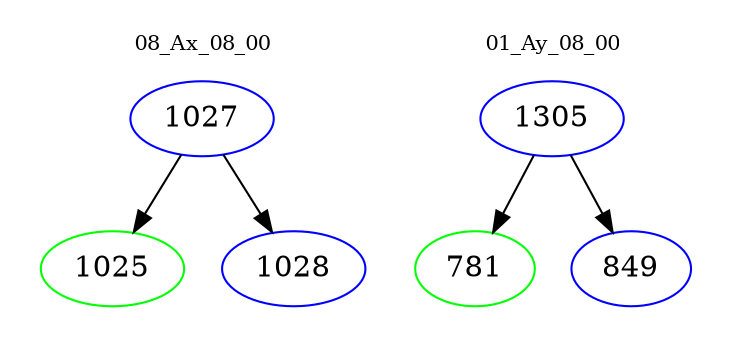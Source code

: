 digraph{
subgraph cluster_0 {
color = white
label = "08_Ax_08_00";
fontsize=10;
T0_1027 [label="1027", color="blue"]
T0_1027 -> T0_1025 [color="black"]
T0_1025 [label="1025", color="green"]
T0_1027 -> T0_1028 [color="black"]
T0_1028 [label="1028", color="blue"]
}
subgraph cluster_1 {
color = white
label = "01_Ay_08_00";
fontsize=10;
T1_1305 [label="1305", color="blue"]
T1_1305 -> T1_781 [color="black"]
T1_781 [label="781", color="green"]
T1_1305 -> T1_849 [color="black"]
T1_849 [label="849", color="blue"]
}
}
